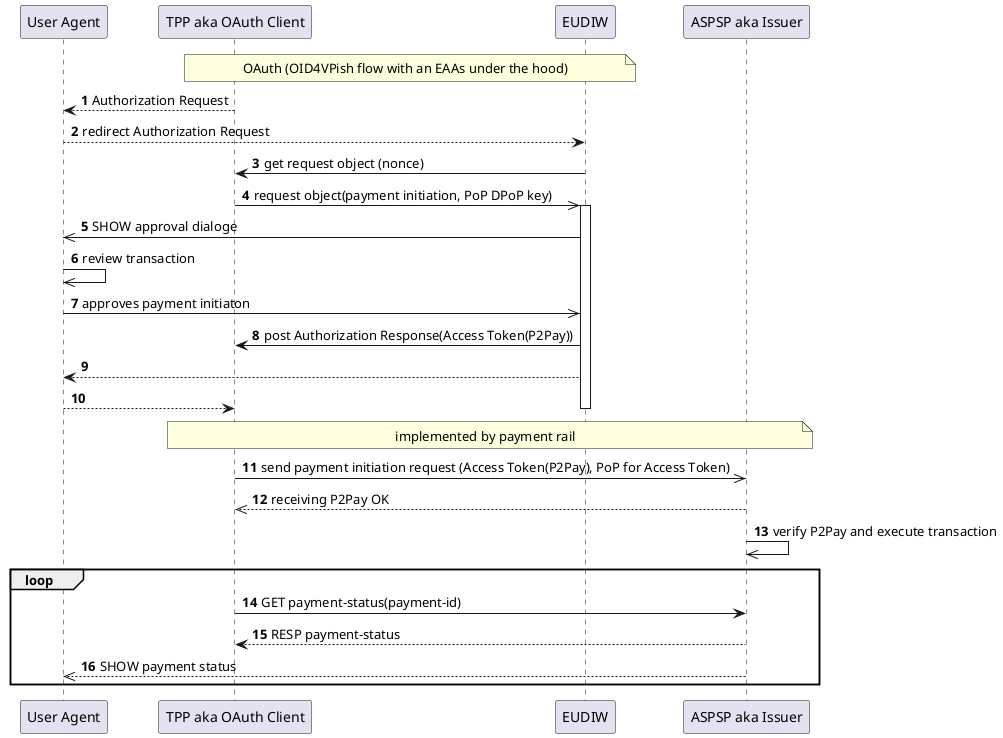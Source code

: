
@startuml
    autonumber
    participant user as "User Agent"
    participant psp2 as "TPP aka OAuth Client"
    participant wallet as "EUDIW"
    participant psp as "ASPSP aka Issuer"

    note over wallet, psp2: OAuth (OID4VPish flow with an EAAs under the hood)
    psp2 --> user: Authorization Request 
    user --> wallet: redirect Authorization Request 
    wallet -> psp2: get request object (nonce)
    psp2 ->> wallet: request object(payment initiation, PoP DPoP key)
    activate wallet
    wallet ->> user: SHOW approval dialoge
    user ->> user: review transaction
    user ->> wallet: approves payment initiaton
    wallet -> psp2: post Authorization Response(Access Token(P2Pay))
    wallet --> user
    user --> psp2
    deactivate wallet
  
    note over psp, psp2: implemented by payment rail 
    psp2 ->> psp: send payment initiation request (Access Token(P2Pay), PoP for Access Token)
    psp -->> psp2: receiving P2Pay OK

    psp ->> psp: verify P2Pay and execute transaction
    loop
    psp2 -> psp: GET payment-status(payment-id)
    psp --> psp2: RESP payment-status
    psp -->> user: SHOW payment status
    end
@enduml